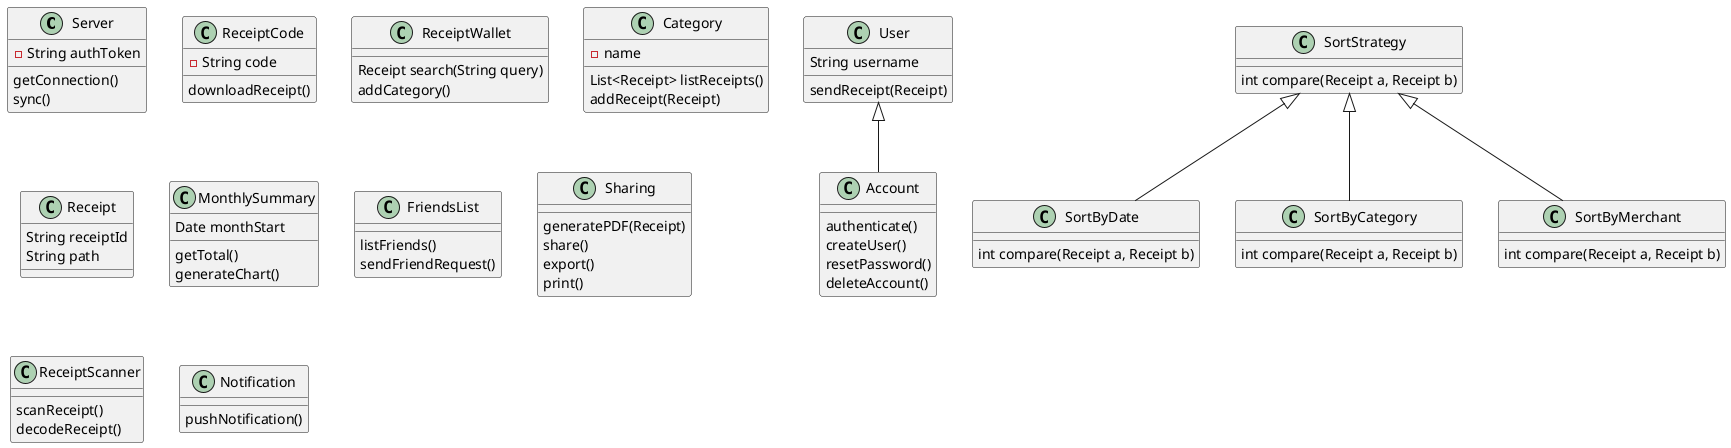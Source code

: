 @startuml

class Server {
    -String authToken
    getConnection()
    sync()
}

class Account {
    authenticate()
    createUser()
    resetPassword()
    deleteAccount()
}
User <|== Account

class User {
    String username
    sendReceipt(Receipt)
}


class ReceiptCode {
    -String code
    downloadReceipt()
}

class ReceiptWallet {
    Receipt search(String query)
    addCategory()
}

class Category {
    -name
    List<Receipt> listReceipts()
    addReceipt(Receipt)
}

class Receipt {
    String receiptId
    String path
}

class MonthlySummary {
    Date monthStart
    getTotal()
    generateChart()
}

class FriendsList {
    listFriends()
    sendFriendRequest()
}

class Sharing {
    generatePDF(Receipt)
    share()
    export()
    print()
}

class ReceiptScanner {
    scanReceipt()
    decodeReceipt()
}

class Notification {
    pushNotification()
}

class SortStrategy {
int compare(Receipt a, Receipt b)
}

class SortByDate {
int compare(Receipt a, Receipt b)
}
SortStrategy <|== SortByDate

class SortByCategory {
int compare(Receipt a, Receipt b)
}
SortStrategy <|== SortByCategory

class SortByMerchant {
int compare(Receipt a, Receipt b)
}
SortStrategy <|== SortByMerchant


@enduml
